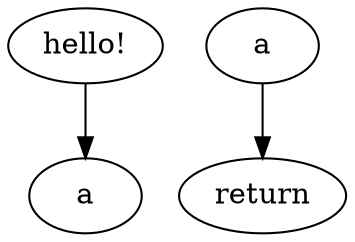 digraph A {
    def_a [type=def, label=a]
    ref_a [label=a]
    "hello!" -> def_a
    ref_a -> return
}